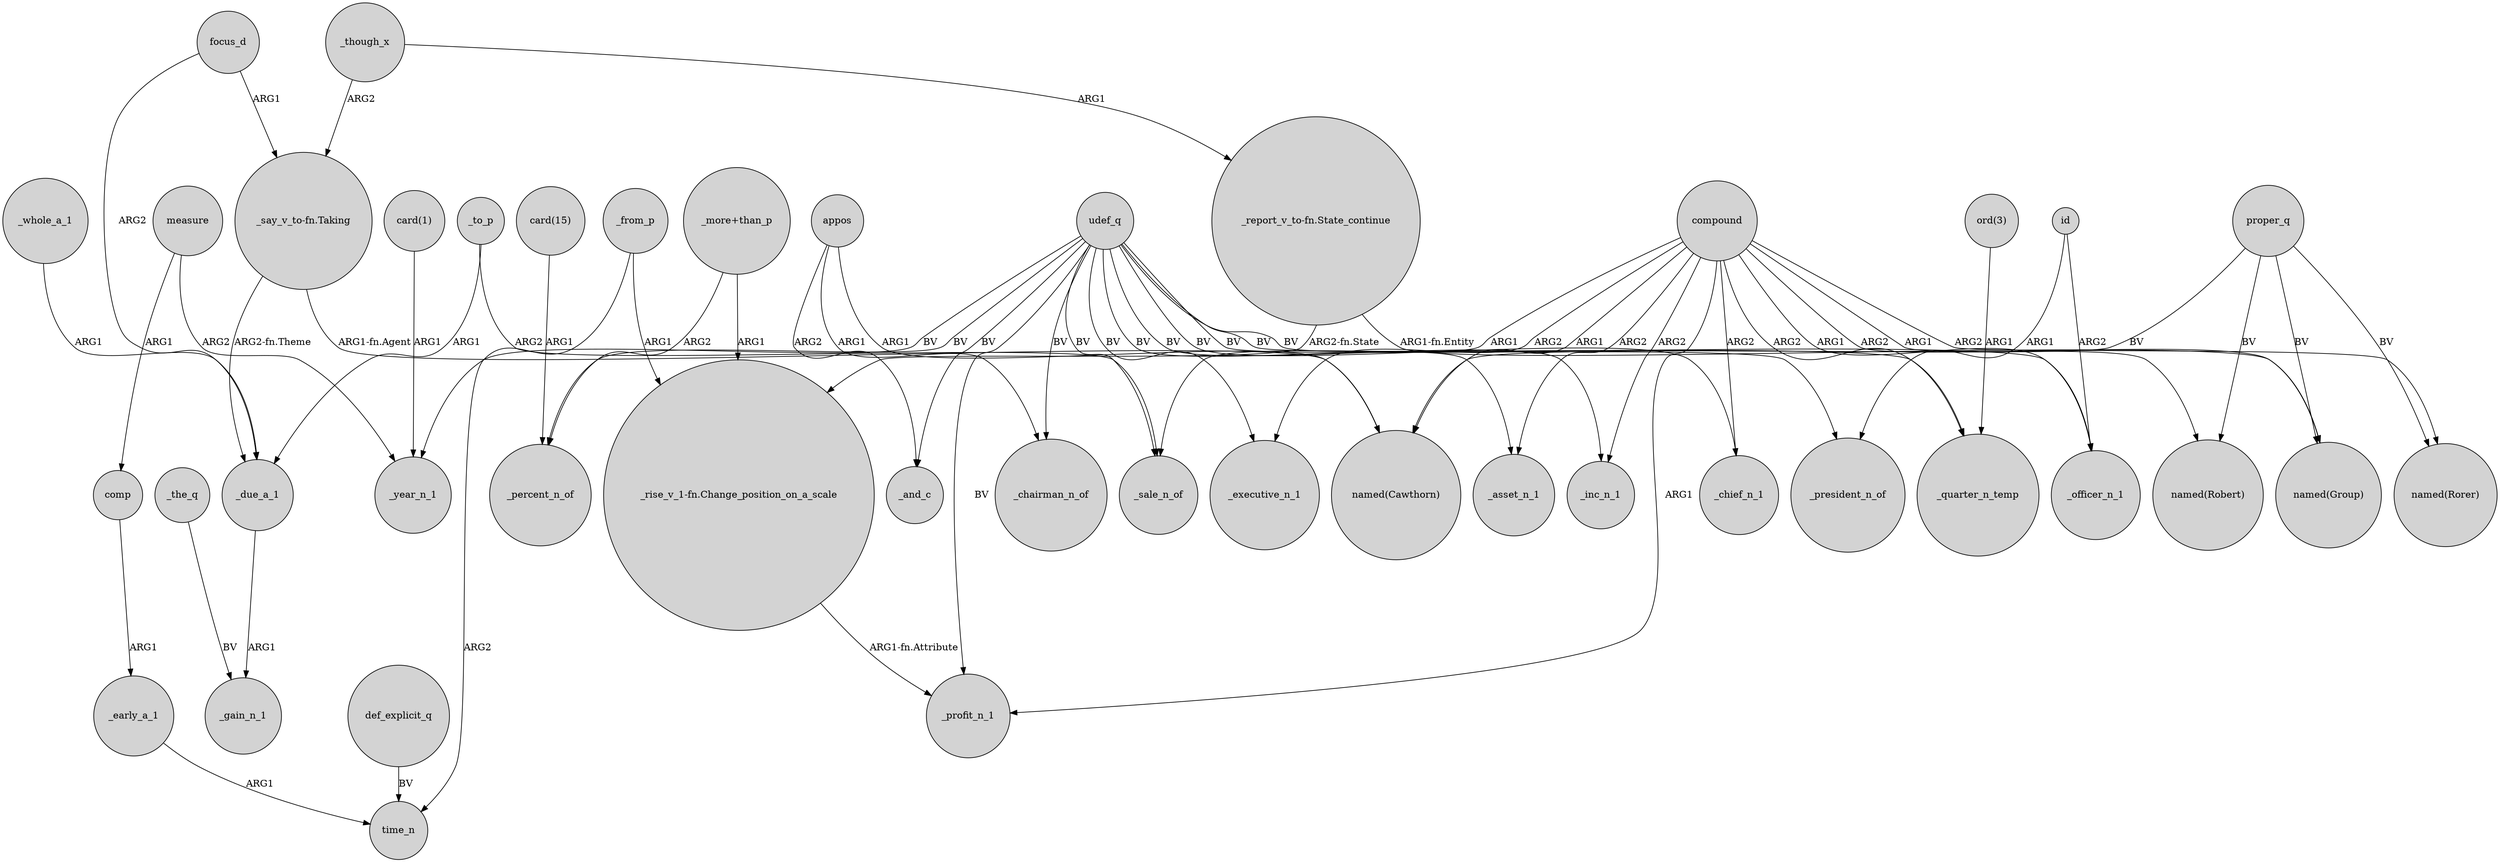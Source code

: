 digraph {
	node [shape=circle style=filled]
	_early_a_1 -> time_n [label=ARG1]
	_though_x -> "_say_v_to-fn.Taking" [label=ARG2]
	"_rise_v_1-fn.Change_position_on_a_scale" -> _profit_n_1 [label="ARG1-fn.Attribute"]
	"_say_v_to-fn.Taking" -> _due_a_1 [label="ARG2-fn.Theme"]
	appos -> "named(Cawthorn)" [label=ARG1]
	compound -> _chief_n_1 [label=ARG2]
	"ord(3)" -> _quarter_n_temp [label=ARG1]
	appos -> _and_c [label=ARG2]
	compound -> _asset_n_1 [label=ARG2]
	focus_d -> "_say_v_to-fn.Taking" [label=ARG1]
	udef_q -> _chairman_n_of [label=BV]
	"card(1)" -> _year_n_1 [label=ARG1]
	compound -> "named(Group)" [label=ARG1]
	udef_q -> _chief_n_1 [label=BV]
	"_report_v_to-fn.State_continue" -> "_rise_v_1-fn.Change_position_on_a_scale" [label="ARG2-fn.State"]
	_due_a_1 -> _gain_n_1 [label=ARG1]
	compound -> _sale_n_of [label=ARG1]
	udef_q -> _profit_n_1 [label=BV]
	comp -> _early_a_1 [label=ARG1]
	proper_q -> "named(Rorer)" [label=BV]
	_from_p -> time_n [label=ARG2]
	udef_q -> _sale_n_of [label=BV]
	udef_q -> _and_c [label=BV]
	focus_d -> _due_a_1 [label=ARG2]
	udef_q -> _asset_n_1 [label=BV]
	proper_q -> "named(Group)" [label=BV]
	"_say_v_to-fn.Taking" -> "named(Cawthorn)" [label="ARG1-fn.Agent"]
	_to_p -> _sale_n_of [label=ARG2]
	"_more+than_p" -> "_rise_v_1-fn.Change_position_on_a_scale" [label=ARG1]
	udef_q -> _inc_n_1 [label=BV]
	measure -> _year_n_1 [label=ARG2]
	udef_q -> _executive_n_1 [label=BV]
	compound -> _inc_n_1 [label=ARG2]
	id -> _president_n_of [label=ARG1]
	_whole_a_1 -> _due_a_1 [label=ARG1]
	compound -> _quarter_n_temp [label=ARG2]
	compound -> "named(Robert)" [label=ARG2]
	udef_q -> _percent_n_of [label=BV]
	_to_p -> _due_a_1 [label=ARG1]
	_the_q -> _gain_n_1 [label=BV]
	_though_x -> "_report_v_to-fn.State_continue" [label=ARG1]
	compound -> "named(Rorer)" [label=ARG2]
	compound -> _profit_n_1 [label=ARG1]
	"_report_v_to-fn.State_continue" -> "named(Group)" [label="ARG1-fn.Entity"]
	"card(15)" -> _percent_n_of [label=ARG1]
	appos -> _chairman_n_of [label=ARG1]
	proper_q -> "named(Cawthorn)" [label=BV]
	compound -> "named(Cawthorn)" [label=ARG1]
	compound -> _officer_n_1 [label=ARG1]
	udef_q -> _officer_n_1 [label=BV]
	measure -> comp [label=ARG1]
	udef_q -> _quarter_n_temp [label=BV]
	proper_q -> "named(Robert)" [label=BV]
	def_explicit_q -> time_n [label=BV]
	udef_q -> _year_n_1 [label=BV]
	"_more+than_p" -> _percent_n_of [label=ARG2]
	udef_q -> _president_n_of [label=BV]
	id -> _officer_n_1 [label=ARG2]
	_from_p -> "_rise_v_1-fn.Change_position_on_a_scale" [label=ARG1]
	compound -> _executive_n_1 [label=ARG2]
}
